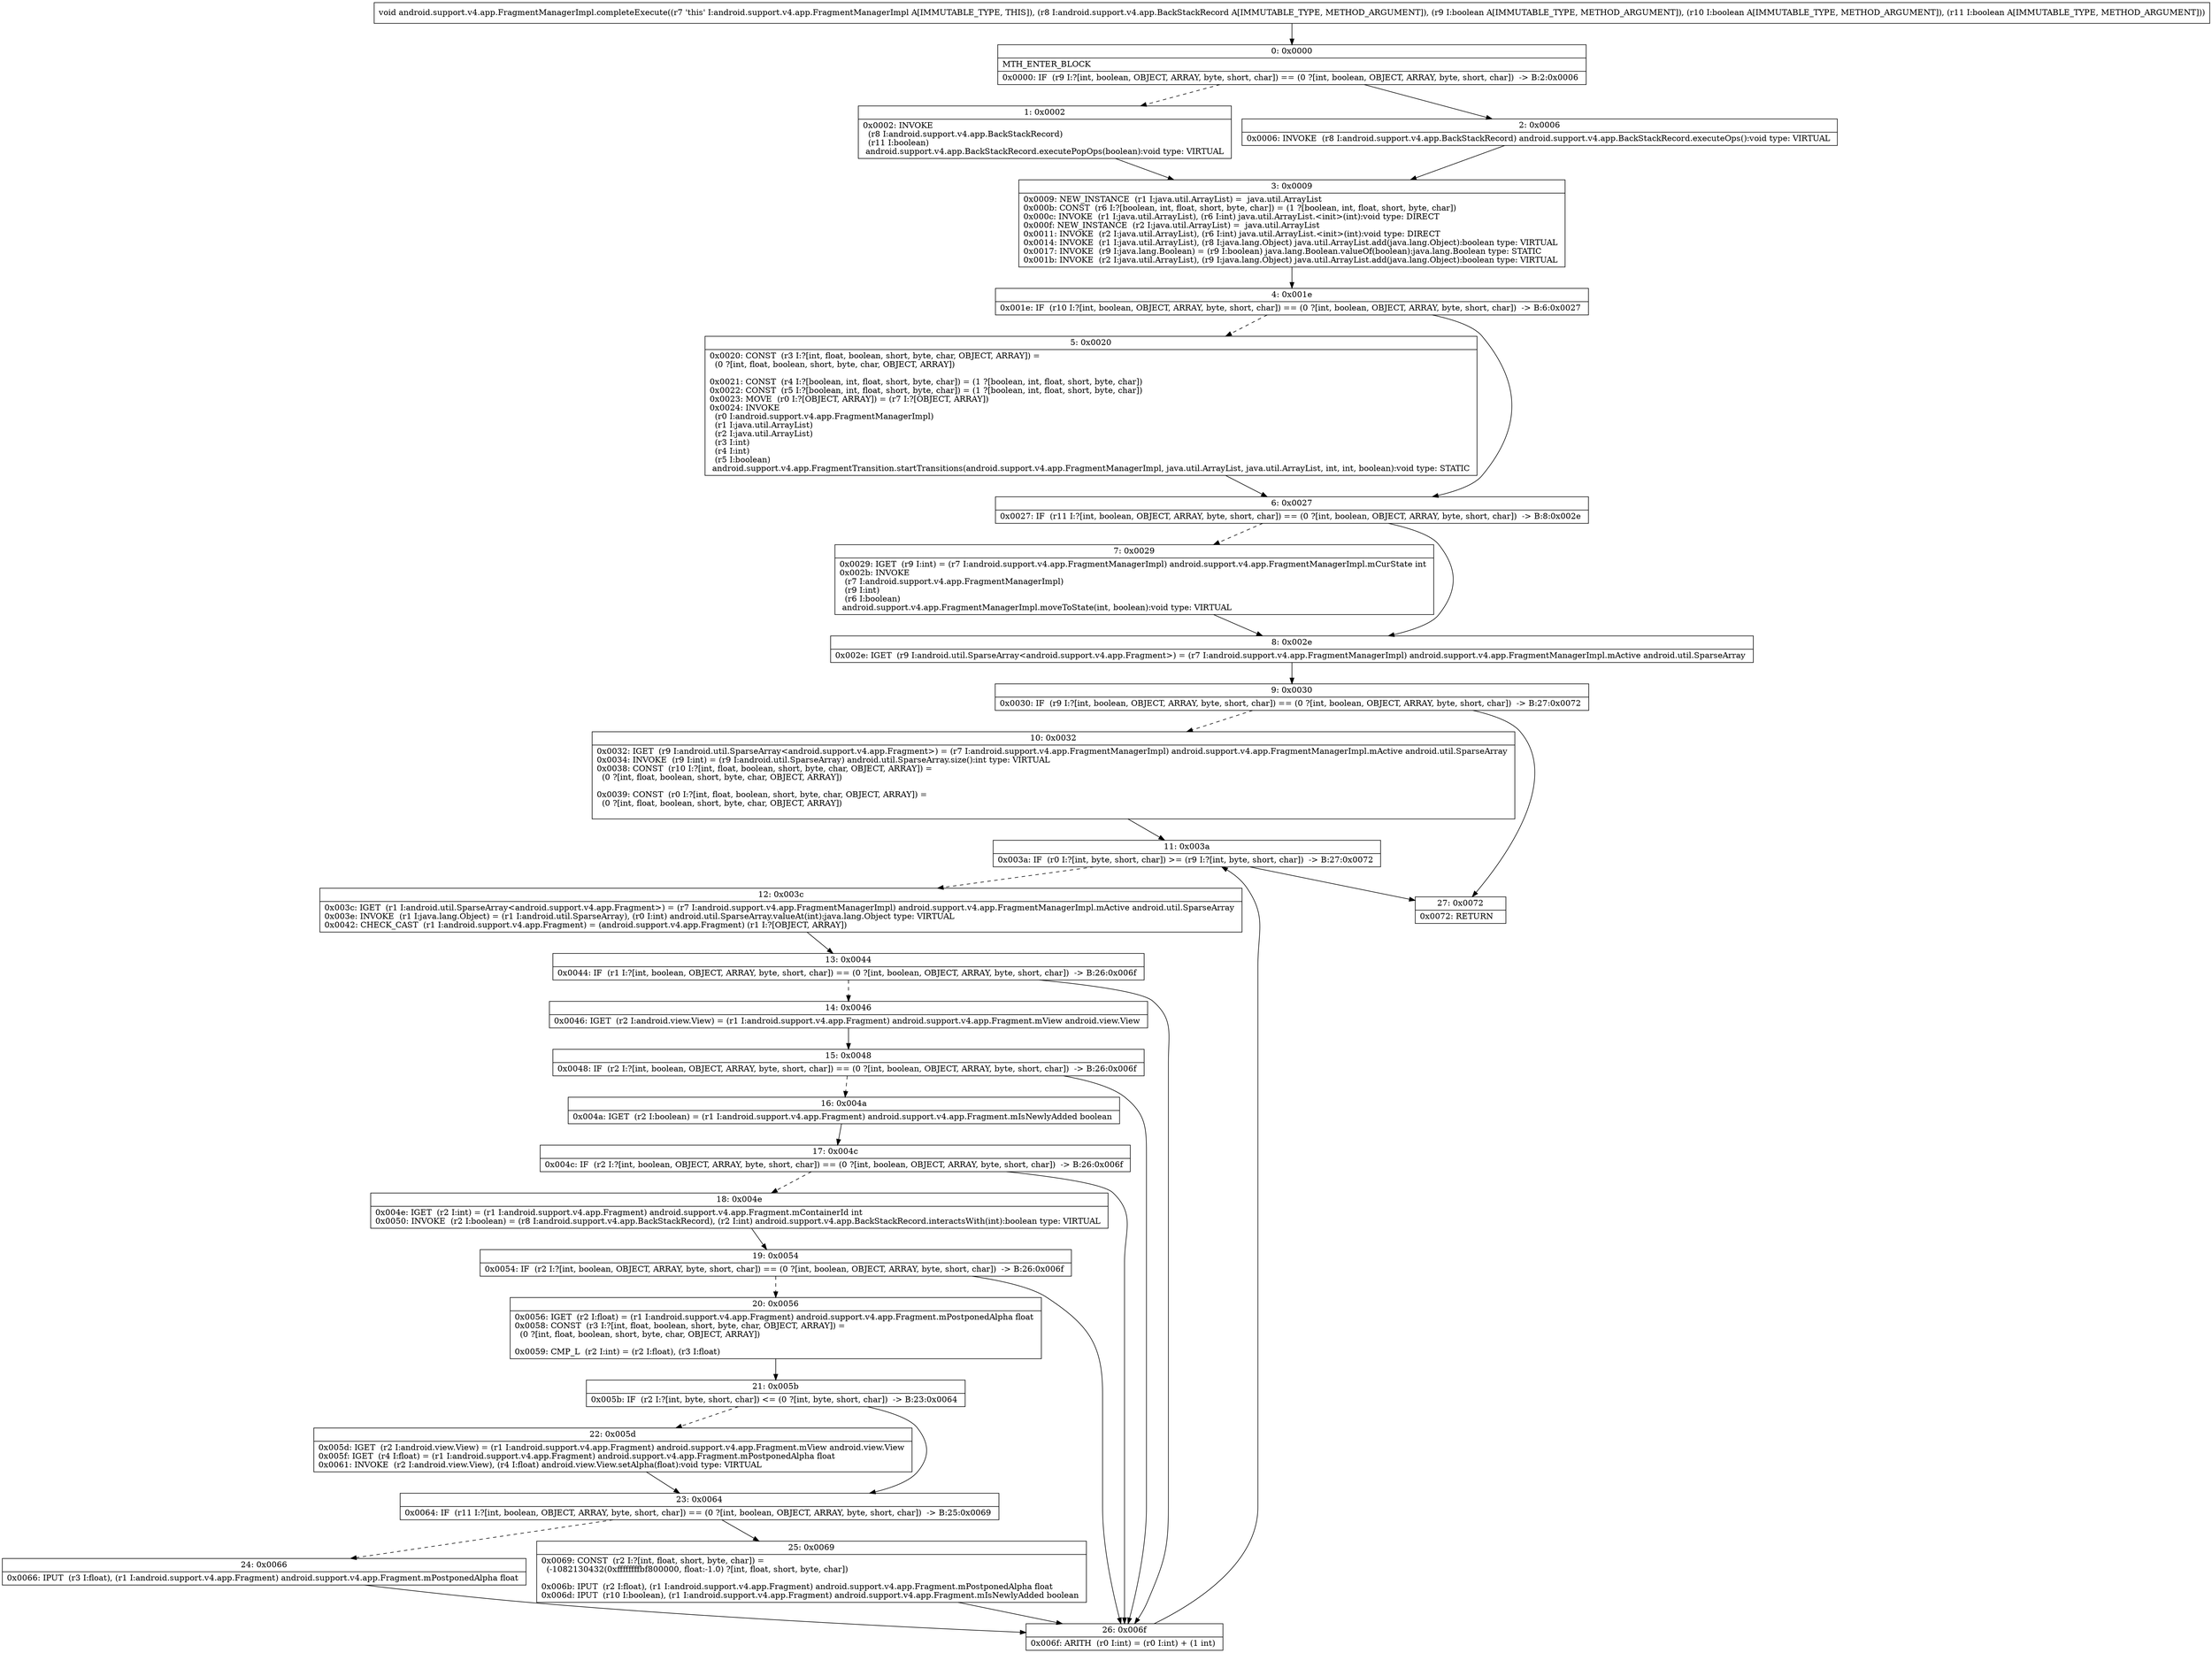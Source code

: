 digraph "CFG forandroid.support.v4.app.FragmentManagerImpl.completeExecute(Landroid\/support\/v4\/app\/BackStackRecord;ZZZ)V" {
Node_0 [shape=record,label="{0\:\ 0x0000|MTH_ENTER_BLOCK\l|0x0000: IF  (r9 I:?[int, boolean, OBJECT, ARRAY, byte, short, char]) == (0 ?[int, boolean, OBJECT, ARRAY, byte, short, char])  \-\> B:2:0x0006 \l}"];
Node_1 [shape=record,label="{1\:\ 0x0002|0x0002: INVOKE  \l  (r8 I:android.support.v4.app.BackStackRecord)\l  (r11 I:boolean)\l android.support.v4.app.BackStackRecord.executePopOps(boolean):void type: VIRTUAL \l}"];
Node_2 [shape=record,label="{2\:\ 0x0006|0x0006: INVOKE  (r8 I:android.support.v4.app.BackStackRecord) android.support.v4.app.BackStackRecord.executeOps():void type: VIRTUAL \l}"];
Node_3 [shape=record,label="{3\:\ 0x0009|0x0009: NEW_INSTANCE  (r1 I:java.util.ArrayList) =  java.util.ArrayList \l0x000b: CONST  (r6 I:?[boolean, int, float, short, byte, char]) = (1 ?[boolean, int, float, short, byte, char]) \l0x000c: INVOKE  (r1 I:java.util.ArrayList), (r6 I:int) java.util.ArrayList.\<init\>(int):void type: DIRECT \l0x000f: NEW_INSTANCE  (r2 I:java.util.ArrayList) =  java.util.ArrayList \l0x0011: INVOKE  (r2 I:java.util.ArrayList), (r6 I:int) java.util.ArrayList.\<init\>(int):void type: DIRECT \l0x0014: INVOKE  (r1 I:java.util.ArrayList), (r8 I:java.lang.Object) java.util.ArrayList.add(java.lang.Object):boolean type: VIRTUAL \l0x0017: INVOKE  (r9 I:java.lang.Boolean) = (r9 I:boolean) java.lang.Boolean.valueOf(boolean):java.lang.Boolean type: STATIC \l0x001b: INVOKE  (r2 I:java.util.ArrayList), (r9 I:java.lang.Object) java.util.ArrayList.add(java.lang.Object):boolean type: VIRTUAL \l}"];
Node_4 [shape=record,label="{4\:\ 0x001e|0x001e: IF  (r10 I:?[int, boolean, OBJECT, ARRAY, byte, short, char]) == (0 ?[int, boolean, OBJECT, ARRAY, byte, short, char])  \-\> B:6:0x0027 \l}"];
Node_5 [shape=record,label="{5\:\ 0x0020|0x0020: CONST  (r3 I:?[int, float, boolean, short, byte, char, OBJECT, ARRAY]) = \l  (0 ?[int, float, boolean, short, byte, char, OBJECT, ARRAY])\l \l0x0021: CONST  (r4 I:?[boolean, int, float, short, byte, char]) = (1 ?[boolean, int, float, short, byte, char]) \l0x0022: CONST  (r5 I:?[boolean, int, float, short, byte, char]) = (1 ?[boolean, int, float, short, byte, char]) \l0x0023: MOVE  (r0 I:?[OBJECT, ARRAY]) = (r7 I:?[OBJECT, ARRAY]) \l0x0024: INVOKE  \l  (r0 I:android.support.v4.app.FragmentManagerImpl)\l  (r1 I:java.util.ArrayList)\l  (r2 I:java.util.ArrayList)\l  (r3 I:int)\l  (r4 I:int)\l  (r5 I:boolean)\l android.support.v4.app.FragmentTransition.startTransitions(android.support.v4.app.FragmentManagerImpl, java.util.ArrayList, java.util.ArrayList, int, int, boolean):void type: STATIC \l}"];
Node_6 [shape=record,label="{6\:\ 0x0027|0x0027: IF  (r11 I:?[int, boolean, OBJECT, ARRAY, byte, short, char]) == (0 ?[int, boolean, OBJECT, ARRAY, byte, short, char])  \-\> B:8:0x002e \l}"];
Node_7 [shape=record,label="{7\:\ 0x0029|0x0029: IGET  (r9 I:int) = (r7 I:android.support.v4.app.FragmentManagerImpl) android.support.v4.app.FragmentManagerImpl.mCurState int \l0x002b: INVOKE  \l  (r7 I:android.support.v4.app.FragmentManagerImpl)\l  (r9 I:int)\l  (r6 I:boolean)\l android.support.v4.app.FragmentManagerImpl.moveToState(int, boolean):void type: VIRTUAL \l}"];
Node_8 [shape=record,label="{8\:\ 0x002e|0x002e: IGET  (r9 I:android.util.SparseArray\<android.support.v4.app.Fragment\>) = (r7 I:android.support.v4.app.FragmentManagerImpl) android.support.v4.app.FragmentManagerImpl.mActive android.util.SparseArray \l}"];
Node_9 [shape=record,label="{9\:\ 0x0030|0x0030: IF  (r9 I:?[int, boolean, OBJECT, ARRAY, byte, short, char]) == (0 ?[int, boolean, OBJECT, ARRAY, byte, short, char])  \-\> B:27:0x0072 \l}"];
Node_10 [shape=record,label="{10\:\ 0x0032|0x0032: IGET  (r9 I:android.util.SparseArray\<android.support.v4.app.Fragment\>) = (r7 I:android.support.v4.app.FragmentManagerImpl) android.support.v4.app.FragmentManagerImpl.mActive android.util.SparseArray \l0x0034: INVOKE  (r9 I:int) = (r9 I:android.util.SparseArray) android.util.SparseArray.size():int type: VIRTUAL \l0x0038: CONST  (r10 I:?[int, float, boolean, short, byte, char, OBJECT, ARRAY]) = \l  (0 ?[int, float, boolean, short, byte, char, OBJECT, ARRAY])\l \l0x0039: CONST  (r0 I:?[int, float, boolean, short, byte, char, OBJECT, ARRAY]) = \l  (0 ?[int, float, boolean, short, byte, char, OBJECT, ARRAY])\l \l}"];
Node_11 [shape=record,label="{11\:\ 0x003a|0x003a: IF  (r0 I:?[int, byte, short, char]) \>= (r9 I:?[int, byte, short, char])  \-\> B:27:0x0072 \l}"];
Node_12 [shape=record,label="{12\:\ 0x003c|0x003c: IGET  (r1 I:android.util.SparseArray\<android.support.v4.app.Fragment\>) = (r7 I:android.support.v4.app.FragmentManagerImpl) android.support.v4.app.FragmentManagerImpl.mActive android.util.SparseArray \l0x003e: INVOKE  (r1 I:java.lang.Object) = (r1 I:android.util.SparseArray), (r0 I:int) android.util.SparseArray.valueAt(int):java.lang.Object type: VIRTUAL \l0x0042: CHECK_CAST  (r1 I:android.support.v4.app.Fragment) = (android.support.v4.app.Fragment) (r1 I:?[OBJECT, ARRAY]) \l}"];
Node_13 [shape=record,label="{13\:\ 0x0044|0x0044: IF  (r1 I:?[int, boolean, OBJECT, ARRAY, byte, short, char]) == (0 ?[int, boolean, OBJECT, ARRAY, byte, short, char])  \-\> B:26:0x006f \l}"];
Node_14 [shape=record,label="{14\:\ 0x0046|0x0046: IGET  (r2 I:android.view.View) = (r1 I:android.support.v4.app.Fragment) android.support.v4.app.Fragment.mView android.view.View \l}"];
Node_15 [shape=record,label="{15\:\ 0x0048|0x0048: IF  (r2 I:?[int, boolean, OBJECT, ARRAY, byte, short, char]) == (0 ?[int, boolean, OBJECT, ARRAY, byte, short, char])  \-\> B:26:0x006f \l}"];
Node_16 [shape=record,label="{16\:\ 0x004a|0x004a: IGET  (r2 I:boolean) = (r1 I:android.support.v4.app.Fragment) android.support.v4.app.Fragment.mIsNewlyAdded boolean \l}"];
Node_17 [shape=record,label="{17\:\ 0x004c|0x004c: IF  (r2 I:?[int, boolean, OBJECT, ARRAY, byte, short, char]) == (0 ?[int, boolean, OBJECT, ARRAY, byte, short, char])  \-\> B:26:0x006f \l}"];
Node_18 [shape=record,label="{18\:\ 0x004e|0x004e: IGET  (r2 I:int) = (r1 I:android.support.v4.app.Fragment) android.support.v4.app.Fragment.mContainerId int \l0x0050: INVOKE  (r2 I:boolean) = (r8 I:android.support.v4.app.BackStackRecord), (r2 I:int) android.support.v4.app.BackStackRecord.interactsWith(int):boolean type: VIRTUAL \l}"];
Node_19 [shape=record,label="{19\:\ 0x0054|0x0054: IF  (r2 I:?[int, boolean, OBJECT, ARRAY, byte, short, char]) == (0 ?[int, boolean, OBJECT, ARRAY, byte, short, char])  \-\> B:26:0x006f \l}"];
Node_20 [shape=record,label="{20\:\ 0x0056|0x0056: IGET  (r2 I:float) = (r1 I:android.support.v4.app.Fragment) android.support.v4.app.Fragment.mPostponedAlpha float \l0x0058: CONST  (r3 I:?[int, float, boolean, short, byte, char, OBJECT, ARRAY]) = \l  (0 ?[int, float, boolean, short, byte, char, OBJECT, ARRAY])\l \l0x0059: CMP_L  (r2 I:int) = (r2 I:float), (r3 I:float) \l}"];
Node_21 [shape=record,label="{21\:\ 0x005b|0x005b: IF  (r2 I:?[int, byte, short, char]) \<= (0 ?[int, byte, short, char])  \-\> B:23:0x0064 \l}"];
Node_22 [shape=record,label="{22\:\ 0x005d|0x005d: IGET  (r2 I:android.view.View) = (r1 I:android.support.v4.app.Fragment) android.support.v4.app.Fragment.mView android.view.View \l0x005f: IGET  (r4 I:float) = (r1 I:android.support.v4.app.Fragment) android.support.v4.app.Fragment.mPostponedAlpha float \l0x0061: INVOKE  (r2 I:android.view.View), (r4 I:float) android.view.View.setAlpha(float):void type: VIRTUAL \l}"];
Node_23 [shape=record,label="{23\:\ 0x0064|0x0064: IF  (r11 I:?[int, boolean, OBJECT, ARRAY, byte, short, char]) == (0 ?[int, boolean, OBJECT, ARRAY, byte, short, char])  \-\> B:25:0x0069 \l}"];
Node_24 [shape=record,label="{24\:\ 0x0066|0x0066: IPUT  (r3 I:float), (r1 I:android.support.v4.app.Fragment) android.support.v4.app.Fragment.mPostponedAlpha float \l}"];
Node_25 [shape=record,label="{25\:\ 0x0069|0x0069: CONST  (r2 I:?[int, float, short, byte, char]) = \l  (\-1082130432(0xffffffffbf800000, float:\-1.0) ?[int, float, short, byte, char])\l \l0x006b: IPUT  (r2 I:float), (r1 I:android.support.v4.app.Fragment) android.support.v4.app.Fragment.mPostponedAlpha float \l0x006d: IPUT  (r10 I:boolean), (r1 I:android.support.v4.app.Fragment) android.support.v4.app.Fragment.mIsNewlyAdded boolean \l}"];
Node_26 [shape=record,label="{26\:\ 0x006f|0x006f: ARITH  (r0 I:int) = (r0 I:int) + (1 int) \l}"];
Node_27 [shape=record,label="{27\:\ 0x0072|0x0072: RETURN   \l}"];
MethodNode[shape=record,label="{void android.support.v4.app.FragmentManagerImpl.completeExecute((r7 'this' I:android.support.v4.app.FragmentManagerImpl A[IMMUTABLE_TYPE, THIS]), (r8 I:android.support.v4.app.BackStackRecord A[IMMUTABLE_TYPE, METHOD_ARGUMENT]), (r9 I:boolean A[IMMUTABLE_TYPE, METHOD_ARGUMENT]), (r10 I:boolean A[IMMUTABLE_TYPE, METHOD_ARGUMENT]), (r11 I:boolean A[IMMUTABLE_TYPE, METHOD_ARGUMENT])) }"];
MethodNode -> Node_0;
Node_0 -> Node_1[style=dashed];
Node_0 -> Node_2;
Node_1 -> Node_3;
Node_2 -> Node_3;
Node_3 -> Node_4;
Node_4 -> Node_5[style=dashed];
Node_4 -> Node_6;
Node_5 -> Node_6;
Node_6 -> Node_7[style=dashed];
Node_6 -> Node_8;
Node_7 -> Node_8;
Node_8 -> Node_9;
Node_9 -> Node_10[style=dashed];
Node_9 -> Node_27;
Node_10 -> Node_11;
Node_11 -> Node_12[style=dashed];
Node_11 -> Node_27;
Node_12 -> Node_13;
Node_13 -> Node_14[style=dashed];
Node_13 -> Node_26;
Node_14 -> Node_15;
Node_15 -> Node_16[style=dashed];
Node_15 -> Node_26;
Node_16 -> Node_17;
Node_17 -> Node_18[style=dashed];
Node_17 -> Node_26;
Node_18 -> Node_19;
Node_19 -> Node_20[style=dashed];
Node_19 -> Node_26;
Node_20 -> Node_21;
Node_21 -> Node_22[style=dashed];
Node_21 -> Node_23;
Node_22 -> Node_23;
Node_23 -> Node_24[style=dashed];
Node_23 -> Node_25;
Node_24 -> Node_26;
Node_25 -> Node_26;
Node_26 -> Node_11;
}

